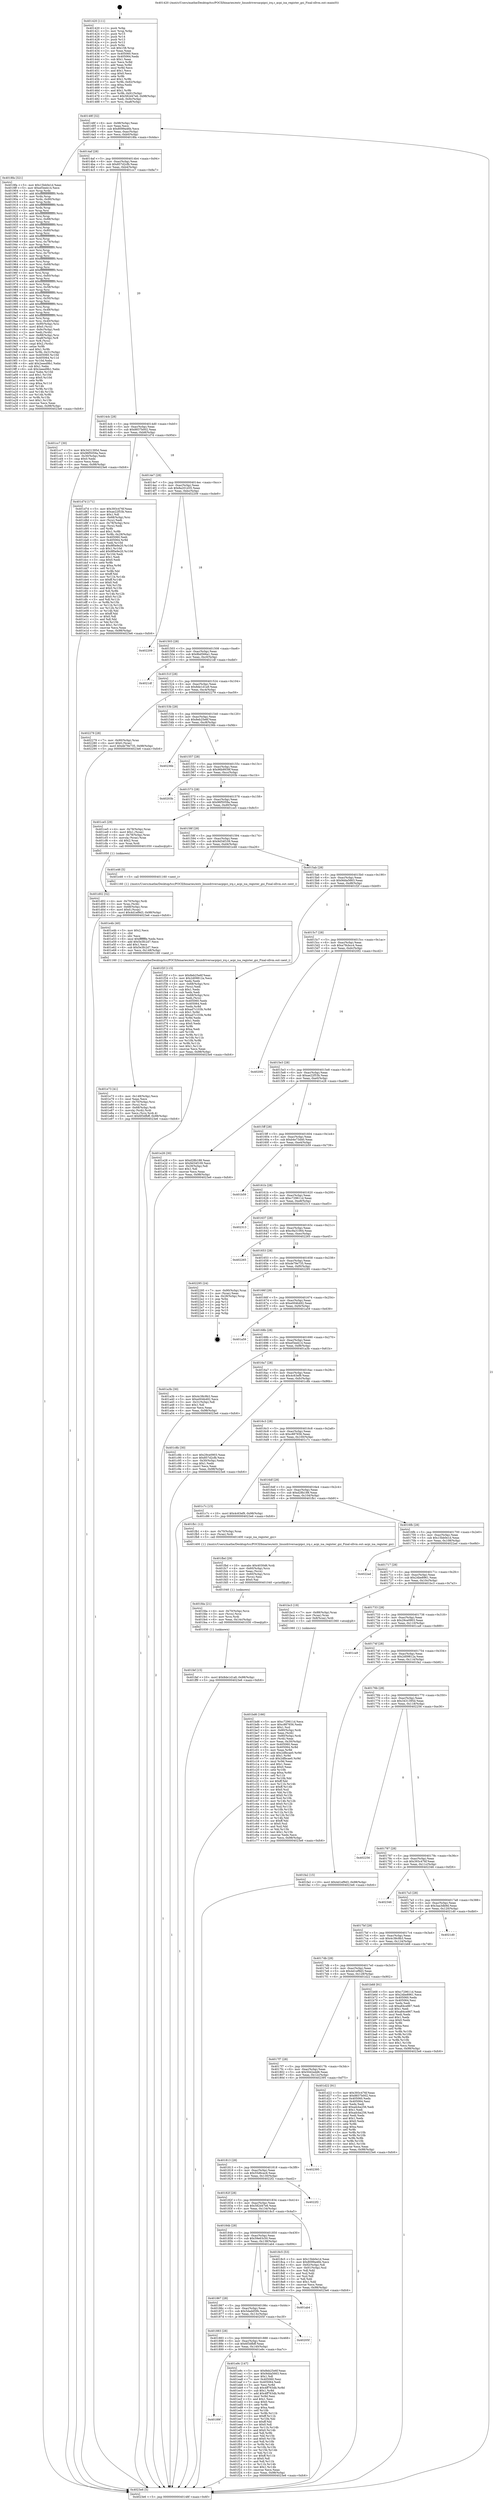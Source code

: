 digraph "0x401420" {
  label = "0x401420 (/mnt/c/Users/mathe/Desktop/tcc/POCII/binaries/extr_linuxdriversacpipci_irq.c_acpi_isa_register_gsi_Final-ollvm.out::main(0))"
  labelloc = "t"
  node[shape=record]

  Entry [label="",width=0.3,height=0.3,shape=circle,fillcolor=black,style=filled]
  "0x40148f" [label="{
     0x40148f [32]\l
     | [instrs]\l
     &nbsp;&nbsp;0x40148f \<+6\>: mov -0x98(%rbp),%eax\l
     &nbsp;&nbsp;0x401495 \<+2\>: mov %eax,%ecx\l
     &nbsp;&nbsp;0x401497 \<+6\>: sub $0x8099a46b,%ecx\l
     &nbsp;&nbsp;0x40149d \<+6\>: mov %eax,-0xac(%rbp)\l
     &nbsp;&nbsp;0x4014a3 \<+6\>: mov %ecx,-0xb0(%rbp)\l
     &nbsp;&nbsp;0x4014a9 \<+6\>: je 00000000004018fa \<main+0x4da\>\l
  }"]
  "0x4018fa" [label="{
     0x4018fa [321]\l
     | [instrs]\l
     &nbsp;&nbsp;0x4018fa \<+5\>: mov $0x15bb0e1d,%eax\l
     &nbsp;&nbsp;0x4018ff \<+5\>: mov $0xef3eeb14,%ecx\l
     &nbsp;&nbsp;0x401904 \<+3\>: mov %rsp,%rdx\l
     &nbsp;&nbsp;0x401907 \<+4\>: add $0xfffffffffffffff0,%rdx\l
     &nbsp;&nbsp;0x40190b \<+3\>: mov %rdx,%rsp\l
     &nbsp;&nbsp;0x40190e \<+7\>: mov %rdx,-0x90(%rbp)\l
     &nbsp;&nbsp;0x401915 \<+3\>: mov %rsp,%rdx\l
     &nbsp;&nbsp;0x401918 \<+4\>: add $0xfffffffffffffff0,%rdx\l
     &nbsp;&nbsp;0x40191c \<+3\>: mov %rdx,%rsp\l
     &nbsp;&nbsp;0x40191f \<+3\>: mov %rsp,%rsi\l
     &nbsp;&nbsp;0x401922 \<+4\>: add $0xfffffffffffffff0,%rsi\l
     &nbsp;&nbsp;0x401926 \<+3\>: mov %rsi,%rsp\l
     &nbsp;&nbsp;0x401929 \<+7\>: mov %rsi,-0x88(%rbp)\l
     &nbsp;&nbsp;0x401930 \<+3\>: mov %rsp,%rsi\l
     &nbsp;&nbsp;0x401933 \<+4\>: add $0xfffffffffffffff0,%rsi\l
     &nbsp;&nbsp;0x401937 \<+3\>: mov %rsi,%rsp\l
     &nbsp;&nbsp;0x40193a \<+4\>: mov %rsi,-0x80(%rbp)\l
     &nbsp;&nbsp;0x40193e \<+3\>: mov %rsp,%rsi\l
     &nbsp;&nbsp;0x401941 \<+4\>: add $0xfffffffffffffff0,%rsi\l
     &nbsp;&nbsp;0x401945 \<+3\>: mov %rsi,%rsp\l
     &nbsp;&nbsp;0x401948 \<+4\>: mov %rsi,-0x78(%rbp)\l
     &nbsp;&nbsp;0x40194c \<+3\>: mov %rsp,%rsi\l
     &nbsp;&nbsp;0x40194f \<+4\>: add $0xfffffffffffffff0,%rsi\l
     &nbsp;&nbsp;0x401953 \<+3\>: mov %rsi,%rsp\l
     &nbsp;&nbsp;0x401956 \<+4\>: mov %rsi,-0x70(%rbp)\l
     &nbsp;&nbsp;0x40195a \<+3\>: mov %rsp,%rsi\l
     &nbsp;&nbsp;0x40195d \<+4\>: add $0xfffffffffffffff0,%rsi\l
     &nbsp;&nbsp;0x401961 \<+3\>: mov %rsi,%rsp\l
     &nbsp;&nbsp;0x401964 \<+4\>: mov %rsi,-0x68(%rbp)\l
     &nbsp;&nbsp;0x401968 \<+3\>: mov %rsp,%rsi\l
     &nbsp;&nbsp;0x40196b \<+4\>: add $0xfffffffffffffff0,%rsi\l
     &nbsp;&nbsp;0x40196f \<+3\>: mov %rsi,%rsp\l
     &nbsp;&nbsp;0x401972 \<+4\>: mov %rsi,-0x60(%rbp)\l
     &nbsp;&nbsp;0x401976 \<+3\>: mov %rsp,%rsi\l
     &nbsp;&nbsp;0x401979 \<+4\>: add $0xfffffffffffffff0,%rsi\l
     &nbsp;&nbsp;0x40197d \<+3\>: mov %rsi,%rsp\l
     &nbsp;&nbsp;0x401980 \<+4\>: mov %rsi,-0x58(%rbp)\l
     &nbsp;&nbsp;0x401984 \<+3\>: mov %rsp,%rsi\l
     &nbsp;&nbsp;0x401987 \<+4\>: add $0xfffffffffffffff0,%rsi\l
     &nbsp;&nbsp;0x40198b \<+3\>: mov %rsi,%rsp\l
     &nbsp;&nbsp;0x40198e \<+4\>: mov %rsi,-0x50(%rbp)\l
     &nbsp;&nbsp;0x401992 \<+3\>: mov %rsp,%rsi\l
     &nbsp;&nbsp;0x401995 \<+4\>: add $0xfffffffffffffff0,%rsi\l
     &nbsp;&nbsp;0x401999 \<+3\>: mov %rsi,%rsp\l
     &nbsp;&nbsp;0x40199c \<+4\>: mov %rsi,-0x48(%rbp)\l
     &nbsp;&nbsp;0x4019a0 \<+3\>: mov %rsp,%rsi\l
     &nbsp;&nbsp;0x4019a3 \<+4\>: add $0xfffffffffffffff0,%rsi\l
     &nbsp;&nbsp;0x4019a7 \<+3\>: mov %rsi,%rsp\l
     &nbsp;&nbsp;0x4019aa \<+4\>: mov %rsi,-0x40(%rbp)\l
     &nbsp;&nbsp;0x4019ae \<+7\>: mov -0x90(%rbp),%rsi\l
     &nbsp;&nbsp;0x4019b5 \<+6\>: movl $0x0,(%rsi)\l
     &nbsp;&nbsp;0x4019bb \<+6\>: mov -0x9c(%rbp),%edi\l
     &nbsp;&nbsp;0x4019c1 \<+2\>: mov %edi,(%rdx)\l
     &nbsp;&nbsp;0x4019c3 \<+7\>: mov -0x88(%rbp),%rsi\l
     &nbsp;&nbsp;0x4019ca \<+7\>: mov -0xa8(%rbp),%r8\l
     &nbsp;&nbsp;0x4019d1 \<+3\>: mov %r8,(%rsi)\l
     &nbsp;&nbsp;0x4019d4 \<+3\>: cmpl $0x2,(%rdx)\l
     &nbsp;&nbsp;0x4019d7 \<+4\>: setne %r9b\l
     &nbsp;&nbsp;0x4019db \<+4\>: and $0x1,%r9b\l
     &nbsp;&nbsp;0x4019df \<+4\>: mov %r9b,-0x31(%rbp)\l
     &nbsp;&nbsp;0x4019e3 \<+8\>: mov 0x405060,%r10d\l
     &nbsp;&nbsp;0x4019eb \<+8\>: mov 0x405064,%r11d\l
     &nbsp;&nbsp;0x4019f3 \<+3\>: mov %r10d,%ebx\l
     &nbsp;&nbsp;0x4019f6 \<+6\>: add $0x2eeed9b1,%ebx\l
     &nbsp;&nbsp;0x4019fc \<+3\>: sub $0x1,%ebx\l
     &nbsp;&nbsp;0x4019ff \<+6\>: sub $0x2eeed9b1,%ebx\l
     &nbsp;&nbsp;0x401a05 \<+4\>: imul %ebx,%r10d\l
     &nbsp;&nbsp;0x401a09 \<+4\>: and $0x1,%r10d\l
     &nbsp;&nbsp;0x401a0d \<+4\>: cmp $0x0,%r10d\l
     &nbsp;&nbsp;0x401a11 \<+4\>: sete %r9b\l
     &nbsp;&nbsp;0x401a15 \<+4\>: cmp $0xa,%r11d\l
     &nbsp;&nbsp;0x401a19 \<+4\>: setl %r14b\l
     &nbsp;&nbsp;0x401a1d \<+3\>: mov %r9b,%r15b\l
     &nbsp;&nbsp;0x401a20 \<+3\>: and %r14b,%r15b\l
     &nbsp;&nbsp;0x401a23 \<+3\>: xor %r14b,%r9b\l
     &nbsp;&nbsp;0x401a26 \<+3\>: or %r9b,%r15b\l
     &nbsp;&nbsp;0x401a29 \<+4\>: test $0x1,%r15b\l
     &nbsp;&nbsp;0x401a2d \<+3\>: cmovne %ecx,%eax\l
     &nbsp;&nbsp;0x401a30 \<+6\>: mov %eax,-0x98(%rbp)\l
     &nbsp;&nbsp;0x401a36 \<+5\>: jmp 00000000004023e6 \<main+0xfc6\>\l
  }"]
  "0x4014af" [label="{
     0x4014af [28]\l
     | [instrs]\l
     &nbsp;&nbsp;0x4014af \<+5\>: jmp 00000000004014b4 \<main+0x94\>\l
     &nbsp;&nbsp;0x4014b4 \<+6\>: mov -0xac(%rbp),%eax\l
     &nbsp;&nbsp;0x4014ba \<+5\>: sub $0x857d2cfb,%eax\l
     &nbsp;&nbsp;0x4014bf \<+6\>: mov %eax,-0xb4(%rbp)\l
     &nbsp;&nbsp;0x4014c5 \<+6\>: je 0000000000401cc7 \<main+0x8a7\>\l
  }"]
  Exit [label="",width=0.3,height=0.3,shape=circle,fillcolor=black,style=filled,peripheries=2]
  "0x401cc7" [label="{
     0x401cc7 [30]\l
     | [instrs]\l
     &nbsp;&nbsp;0x401cc7 \<+5\>: mov $0x3431395d,%eax\l
     &nbsp;&nbsp;0x401ccc \<+5\>: mov $0x96f5059a,%ecx\l
     &nbsp;&nbsp;0x401cd1 \<+3\>: mov -0x30(%rbp),%edx\l
     &nbsp;&nbsp;0x401cd4 \<+3\>: cmp $0x0,%edx\l
     &nbsp;&nbsp;0x401cd7 \<+3\>: cmove %ecx,%eax\l
     &nbsp;&nbsp;0x401cda \<+6\>: mov %eax,-0x98(%rbp)\l
     &nbsp;&nbsp;0x401ce0 \<+5\>: jmp 00000000004023e6 \<main+0xfc6\>\l
  }"]
  "0x4014cb" [label="{
     0x4014cb [28]\l
     | [instrs]\l
     &nbsp;&nbsp;0x4014cb \<+5\>: jmp 00000000004014d0 \<main+0xb0\>\l
     &nbsp;&nbsp;0x4014d0 \<+6\>: mov -0xac(%rbp),%eax\l
     &nbsp;&nbsp;0x4014d6 \<+5\>: sub $0x8837b002,%eax\l
     &nbsp;&nbsp;0x4014db \<+6\>: mov %eax,-0xb8(%rbp)\l
     &nbsp;&nbsp;0x4014e1 \<+6\>: je 0000000000401d7d \<main+0x95d\>\l
  }"]
  "0x401fef" [label="{
     0x401fef [15]\l
     | [instrs]\l
     &nbsp;&nbsp;0x401fef \<+10\>: movl $0x8de1d1a9,-0x98(%rbp)\l
     &nbsp;&nbsp;0x401ff9 \<+5\>: jmp 00000000004023e6 \<main+0xfc6\>\l
  }"]
  "0x401d7d" [label="{
     0x401d7d [171]\l
     | [instrs]\l
     &nbsp;&nbsp;0x401d7d \<+5\>: mov $0x393c476f,%eax\l
     &nbsp;&nbsp;0x401d82 \<+5\>: mov $0xae22f53b,%ecx\l
     &nbsp;&nbsp;0x401d87 \<+2\>: mov $0x1,%dl\l
     &nbsp;&nbsp;0x401d89 \<+4\>: mov -0x68(%rbp),%rsi\l
     &nbsp;&nbsp;0x401d8d \<+2\>: mov (%rsi),%edi\l
     &nbsp;&nbsp;0x401d8f \<+4\>: mov -0x78(%rbp),%rsi\l
     &nbsp;&nbsp;0x401d93 \<+2\>: cmp (%rsi),%edi\l
     &nbsp;&nbsp;0x401d95 \<+4\>: setl %r8b\l
     &nbsp;&nbsp;0x401d99 \<+4\>: and $0x1,%r8b\l
     &nbsp;&nbsp;0x401d9d \<+4\>: mov %r8b,-0x29(%rbp)\l
     &nbsp;&nbsp;0x401da1 \<+7\>: mov 0x405060,%edi\l
     &nbsp;&nbsp;0x401da8 \<+8\>: mov 0x405064,%r9d\l
     &nbsp;&nbsp;0x401db0 \<+3\>: mov %edi,%r10d\l
     &nbsp;&nbsp;0x401db3 \<+7\>: sub $0x9f0e9e20,%r10d\l
     &nbsp;&nbsp;0x401dba \<+4\>: sub $0x1,%r10d\l
     &nbsp;&nbsp;0x401dbe \<+7\>: add $0x9f0e9e20,%r10d\l
     &nbsp;&nbsp;0x401dc5 \<+4\>: imul %r10d,%edi\l
     &nbsp;&nbsp;0x401dc9 \<+3\>: and $0x1,%edi\l
     &nbsp;&nbsp;0x401dcc \<+3\>: cmp $0x0,%edi\l
     &nbsp;&nbsp;0x401dcf \<+4\>: sete %r8b\l
     &nbsp;&nbsp;0x401dd3 \<+4\>: cmp $0xa,%r9d\l
     &nbsp;&nbsp;0x401dd7 \<+4\>: setl %r11b\l
     &nbsp;&nbsp;0x401ddb \<+3\>: mov %r8b,%bl\l
     &nbsp;&nbsp;0x401dde \<+3\>: xor $0xff,%bl\l
     &nbsp;&nbsp;0x401de1 \<+3\>: mov %r11b,%r14b\l
     &nbsp;&nbsp;0x401de4 \<+4\>: xor $0xff,%r14b\l
     &nbsp;&nbsp;0x401de8 \<+3\>: xor $0x0,%dl\l
     &nbsp;&nbsp;0x401deb \<+3\>: mov %bl,%r15b\l
     &nbsp;&nbsp;0x401dee \<+4\>: and $0x0,%r15b\l
     &nbsp;&nbsp;0x401df2 \<+3\>: and %dl,%r8b\l
     &nbsp;&nbsp;0x401df5 \<+3\>: mov %r14b,%r12b\l
     &nbsp;&nbsp;0x401df8 \<+4\>: and $0x0,%r12b\l
     &nbsp;&nbsp;0x401dfc \<+3\>: and %dl,%r11b\l
     &nbsp;&nbsp;0x401dff \<+3\>: or %r8b,%r15b\l
     &nbsp;&nbsp;0x401e02 \<+3\>: or %r11b,%r12b\l
     &nbsp;&nbsp;0x401e05 \<+3\>: xor %r12b,%r15b\l
     &nbsp;&nbsp;0x401e08 \<+3\>: or %r14b,%bl\l
     &nbsp;&nbsp;0x401e0b \<+3\>: xor $0xff,%bl\l
     &nbsp;&nbsp;0x401e0e \<+3\>: or $0x0,%dl\l
     &nbsp;&nbsp;0x401e11 \<+2\>: and %dl,%bl\l
     &nbsp;&nbsp;0x401e13 \<+3\>: or %bl,%r15b\l
     &nbsp;&nbsp;0x401e16 \<+4\>: test $0x1,%r15b\l
     &nbsp;&nbsp;0x401e1a \<+3\>: cmovne %ecx,%eax\l
     &nbsp;&nbsp;0x401e1d \<+6\>: mov %eax,-0x98(%rbp)\l
     &nbsp;&nbsp;0x401e23 \<+5\>: jmp 00000000004023e6 \<main+0xfc6\>\l
  }"]
  "0x4014e7" [label="{
     0x4014e7 [28]\l
     | [instrs]\l
     &nbsp;&nbsp;0x4014e7 \<+5\>: jmp 00000000004014ec \<main+0xcc\>\l
     &nbsp;&nbsp;0x4014ec \<+6\>: mov -0xac(%rbp),%eax\l
     &nbsp;&nbsp;0x4014f2 \<+5\>: sub $0x8a201d35,%eax\l
     &nbsp;&nbsp;0x4014f7 \<+6\>: mov %eax,-0xbc(%rbp)\l
     &nbsp;&nbsp;0x4014fd \<+6\>: je 0000000000402209 \<main+0xde9\>\l
  }"]
  "0x401fda" [label="{
     0x401fda [21]\l
     | [instrs]\l
     &nbsp;&nbsp;0x401fda \<+4\>: mov -0x70(%rbp),%rcx\l
     &nbsp;&nbsp;0x401fde \<+3\>: mov (%rcx),%rcx\l
     &nbsp;&nbsp;0x401fe1 \<+3\>: mov %rcx,%rdi\l
     &nbsp;&nbsp;0x401fe4 \<+6\>: mov %eax,-0x14c(%rbp)\l
     &nbsp;&nbsp;0x401fea \<+5\>: call 0000000000401030 \<free@plt\>\l
     | [calls]\l
     &nbsp;&nbsp;0x401030 \{1\} (unknown)\l
  }"]
  "0x402209" [label="{
     0x402209\l
  }", style=dashed]
  "0x401503" [label="{
     0x401503 [28]\l
     | [instrs]\l
     &nbsp;&nbsp;0x401503 \<+5\>: jmp 0000000000401508 \<main+0xe8\>\l
     &nbsp;&nbsp;0x401508 \<+6\>: mov -0xac(%rbp),%eax\l
     &nbsp;&nbsp;0x40150e \<+5\>: sub $0x8bd566a1,%eax\l
     &nbsp;&nbsp;0x401513 \<+6\>: mov %eax,-0xc0(%rbp)\l
     &nbsp;&nbsp;0x401519 \<+6\>: je 00000000004021df \<main+0xdbf\>\l
  }"]
  "0x401fbd" [label="{
     0x401fbd [29]\l
     | [instrs]\l
     &nbsp;&nbsp;0x401fbd \<+10\>: movabs $0x4030d6,%rdi\l
     &nbsp;&nbsp;0x401fc7 \<+4\>: mov -0x60(%rbp),%rcx\l
     &nbsp;&nbsp;0x401fcb \<+2\>: mov %eax,(%rcx)\l
     &nbsp;&nbsp;0x401fcd \<+4\>: mov -0x60(%rbp),%rcx\l
     &nbsp;&nbsp;0x401fd1 \<+2\>: mov (%rcx),%esi\l
     &nbsp;&nbsp;0x401fd3 \<+2\>: mov $0x0,%al\l
     &nbsp;&nbsp;0x401fd5 \<+5\>: call 0000000000401040 \<printf@plt\>\l
     | [calls]\l
     &nbsp;&nbsp;0x401040 \{1\} (unknown)\l
  }"]
  "0x4021df" [label="{
     0x4021df\l
  }", style=dashed]
  "0x40151f" [label="{
     0x40151f [28]\l
     | [instrs]\l
     &nbsp;&nbsp;0x40151f \<+5\>: jmp 0000000000401524 \<main+0x104\>\l
     &nbsp;&nbsp;0x401524 \<+6\>: mov -0xac(%rbp),%eax\l
     &nbsp;&nbsp;0x40152a \<+5\>: sub $0x8de1d1a9,%eax\l
     &nbsp;&nbsp;0x40152f \<+6\>: mov %eax,-0xc4(%rbp)\l
     &nbsp;&nbsp;0x401535 \<+6\>: je 0000000000402279 \<main+0xe59\>\l
  }"]
  "0x40189f" [label="{
     0x40189f\l
  }", style=dashed]
  "0x402279" [label="{
     0x402279 [28]\l
     | [instrs]\l
     &nbsp;&nbsp;0x402279 \<+7\>: mov -0x90(%rbp),%rax\l
     &nbsp;&nbsp;0x402280 \<+6\>: movl $0x0,(%rax)\l
     &nbsp;&nbsp;0x402286 \<+10\>: movl $0xde79e735,-0x98(%rbp)\l
     &nbsp;&nbsp;0x402290 \<+5\>: jmp 00000000004023e6 \<main+0xfc6\>\l
  }"]
  "0x40153b" [label="{
     0x40153b [28]\l
     | [instrs]\l
     &nbsp;&nbsp;0x40153b \<+5\>: jmp 0000000000401540 \<main+0x120\>\l
     &nbsp;&nbsp;0x401540 \<+6\>: mov -0xac(%rbp),%eax\l
     &nbsp;&nbsp;0x401546 \<+5\>: sub $0x8eb25e6f,%eax\l
     &nbsp;&nbsp;0x40154b \<+6\>: mov %eax,-0xc8(%rbp)\l
     &nbsp;&nbsp;0x401551 \<+6\>: je 000000000040236b \<main+0xf4b\>\l
  }"]
  "0x401e9c" [label="{
     0x401e9c [147]\l
     | [instrs]\l
     &nbsp;&nbsp;0x401e9c \<+5\>: mov $0x8eb25e6f,%eax\l
     &nbsp;&nbsp;0x401ea1 \<+5\>: mov $0x9dda5663,%ecx\l
     &nbsp;&nbsp;0x401ea6 \<+2\>: mov $0x1,%dl\l
     &nbsp;&nbsp;0x401ea8 \<+7\>: mov 0x405060,%esi\l
     &nbsp;&nbsp;0x401eaf \<+7\>: mov 0x405064,%edi\l
     &nbsp;&nbsp;0x401eb6 \<+3\>: mov %esi,%r8d\l
     &nbsp;&nbsp;0x401eb9 \<+7\>: sub $0x4ff763db,%r8d\l
     &nbsp;&nbsp;0x401ec0 \<+4\>: sub $0x1,%r8d\l
     &nbsp;&nbsp;0x401ec4 \<+7\>: add $0x4ff763db,%r8d\l
     &nbsp;&nbsp;0x401ecb \<+4\>: imul %r8d,%esi\l
     &nbsp;&nbsp;0x401ecf \<+3\>: and $0x1,%esi\l
     &nbsp;&nbsp;0x401ed2 \<+3\>: cmp $0x0,%esi\l
     &nbsp;&nbsp;0x401ed5 \<+4\>: sete %r9b\l
     &nbsp;&nbsp;0x401ed9 \<+3\>: cmp $0xa,%edi\l
     &nbsp;&nbsp;0x401edc \<+4\>: setl %r10b\l
     &nbsp;&nbsp;0x401ee0 \<+3\>: mov %r9b,%r11b\l
     &nbsp;&nbsp;0x401ee3 \<+4\>: xor $0xff,%r11b\l
     &nbsp;&nbsp;0x401ee7 \<+3\>: mov %r10b,%bl\l
     &nbsp;&nbsp;0x401eea \<+3\>: xor $0xff,%bl\l
     &nbsp;&nbsp;0x401eed \<+3\>: xor $0x0,%dl\l
     &nbsp;&nbsp;0x401ef0 \<+3\>: mov %r11b,%r14b\l
     &nbsp;&nbsp;0x401ef3 \<+4\>: and $0x0,%r14b\l
     &nbsp;&nbsp;0x401ef7 \<+3\>: and %dl,%r9b\l
     &nbsp;&nbsp;0x401efa \<+3\>: mov %bl,%r15b\l
     &nbsp;&nbsp;0x401efd \<+4\>: and $0x0,%r15b\l
     &nbsp;&nbsp;0x401f01 \<+3\>: and %dl,%r10b\l
     &nbsp;&nbsp;0x401f04 \<+3\>: or %r9b,%r14b\l
     &nbsp;&nbsp;0x401f07 \<+3\>: or %r10b,%r15b\l
     &nbsp;&nbsp;0x401f0a \<+3\>: xor %r15b,%r14b\l
     &nbsp;&nbsp;0x401f0d \<+3\>: or %bl,%r11b\l
     &nbsp;&nbsp;0x401f10 \<+4\>: xor $0xff,%r11b\l
     &nbsp;&nbsp;0x401f14 \<+3\>: or $0x0,%dl\l
     &nbsp;&nbsp;0x401f17 \<+3\>: and %dl,%r11b\l
     &nbsp;&nbsp;0x401f1a \<+3\>: or %r11b,%r14b\l
     &nbsp;&nbsp;0x401f1d \<+4\>: test $0x1,%r14b\l
     &nbsp;&nbsp;0x401f21 \<+3\>: cmovne %ecx,%eax\l
     &nbsp;&nbsp;0x401f24 \<+6\>: mov %eax,-0x98(%rbp)\l
     &nbsp;&nbsp;0x401f2a \<+5\>: jmp 00000000004023e6 \<main+0xfc6\>\l
  }"]
  "0x40236b" [label="{
     0x40236b\l
  }", style=dashed]
  "0x401557" [label="{
     0x401557 [28]\l
     | [instrs]\l
     &nbsp;&nbsp;0x401557 \<+5\>: jmp 000000000040155c \<main+0x13c\>\l
     &nbsp;&nbsp;0x40155c \<+6\>: mov -0xac(%rbp),%eax\l
     &nbsp;&nbsp;0x401562 \<+5\>: sub $0x96b9939f,%eax\l
     &nbsp;&nbsp;0x401567 \<+6\>: mov %eax,-0xcc(%rbp)\l
     &nbsp;&nbsp;0x40156d \<+6\>: je 000000000040203b \<main+0xc1b\>\l
  }"]
  "0x401883" [label="{
     0x401883 [28]\l
     | [instrs]\l
     &nbsp;&nbsp;0x401883 \<+5\>: jmp 0000000000401888 \<main+0x468\>\l
     &nbsp;&nbsp;0x401888 \<+6\>: mov -0xac(%rbp),%eax\l
     &nbsp;&nbsp;0x40188e \<+5\>: sub $0x6f3dfbff,%eax\l
     &nbsp;&nbsp;0x401893 \<+6\>: mov %eax,-0x140(%rbp)\l
     &nbsp;&nbsp;0x401899 \<+6\>: je 0000000000401e9c \<main+0xa7c\>\l
  }"]
  "0x40203b" [label="{
     0x40203b\l
  }", style=dashed]
  "0x401573" [label="{
     0x401573 [28]\l
     | [instrs]\l
     &nbsp;&nbsp;0x401573 \<+5\>: jmp 0000000000401578 \<main+0x158\>\l
     &nbsp;&nbsp;0x401578 \<+6\>: mov -0xac(%rbp),%eax\l
     &nbsp;&nbsp;0x40157e \<+5\>: sub $0x96f5059a,%eax\l
     &nbsp;&nbsp;0x401583 \<+6\>: mov %eax,-0xd0(%rbp)\l
     &nbsp;&nbsp;0x401589 \<+6\>: je 0000000000401ce5 \<main+0x8c5\>\l
  }"]
  "0x40205f" [label="{
     0x40205f\l
  }", style=dashed]
  "0x401ce5" [label="{
     0x401ce5 [29]\l
     | [instrs]\l
     &nbsp;&nbsp;0x401ce5 \<+4\>: mov -0x78(%rbp),%rax\l
     &nbsp;&nbsp;0x401ce9 \<+6\>: movl $0x1,(%rax)\l
     &nbsp;&nbsp;0x401cef \<+4\>: mov -0x78(%rbp),%rax\l
     &nbsp;&nbsp;0x401cf3 \<+3\>: movslq (%rax),%rax\l
     &nbsp;&nbsp;0x401cf6 \<+4\>: shl $0x2,%rax\l
     &nbsp;&nbsp;0x401cfa \<+3\>: mov %rax,%rdi\l
     &nbsp;&nbsp;0x401cfd \<+5\>: call 0000000000401050 \<malloc@plt\>\l
     | [calls]\l
     &nbsp;&nbsp;0x401050 \{1\} (unknown)\l
  }"]
  "0x40158f" [label="{
     0x40158f [28]\l
     | [instrs]\l
     &nbsp;&nbsp;0x40158f \<+5\>: jmp 0000000000401594 \<main+0x174\>\l
     &nbsp;&nbsp;0x401594 \<+6\>: mov -0xac(%rbp),%eax\l
     &nbsp;&nbsp;0x40159a \<+5\>: sub $0x9d34f109,%eax\l
     &nbsp;&nbsp;0x40159f \<+6\>: mov %eax,-0xd4(%rbp)\l
     &nbsp;&nbsp;0x4015a5 \<+6\>: je 0000000000401e46 \<main+0xa26\>\l
  }"]
  "0x401867" [label="{
     0x401867 [28]\l
     | [instrs]\l
     &nbsp;&nbsp;0x401867 \<+5\>: jmp 000000000040186c \<main+0x44c\>\l
     &nbsp;&nbsp;0x40186c \<+6\>: mov -0xac(%rbp),%eax\l
     &nbsp;&nbsp;0x401872 \<+5\>: sub $0x5dadd59b,%eax\l
     &nbsp;&nbsp;0x401877 \<+6\>: mov %eax,-0x13c(%rbp)\l
     &nbsp;&nbsp;0x40187d \<+6\>: je 000000000040205f \<main+0xc3f\>\l
  }"]
  "0x401e46" [label="{
     0x401e46 [5]\l
     | [instrs]\l
     &nbsp;&nbsp;0x401e46 \<+5\>: call 0000000000401160 \<next_i\>\l
     | [calls]\l
     &nbsp;&nbsp;0x401160 \{1\} (/mnt/c/Users/mathe/Desktop/tcc/POCII/binaries/extr_linuxdriversacpipci_irq.c_acpi_isa_register_gsi_Final-ollvm.out::next_i)\l
  }"]
  "0x4015ab" [label="{
     0x4015ab [28]\l
     | [instrs]\l
     &nbsp;&nbsp;0x4015ab \<+5\>: jmp 00000000004015b0 \<main+0x190\>\l
     &nbsp;&nbsp;0x4015b0 \<+6\>: mov -0xac(%rbp),%eax\l
     &nbsp;&nbsp;0x4015b6 \<+5\>: sub $0x9dda5663,%eax\l
     &nbsp;&nbsp;0x4015bb \<+6\>: mov %eax,-0xd8(%rbp)\l
     &nbsp;&nbsp;0x4015c1 \<+6\>: je 0000000000401f2f \<main+0xb0f\>\l
  }"]
  "0x401ab4" [label="{
     0x401ab4\l
  }", style=dashed]
  "0x401f2f" [label="{
     0x401f2f [115]\l
     | [instrs]\l
     &nbsp;&nbsp;0x401f2f \<+5\>: mov $0x8eb25e6f,%eax\l
     &nbsp;&nbsp;0x401f34 \<+5\>: mov $0x2d09812a,%ecx\l
     &nbsp;&nbsp;0x401f39 \<+2\>: xor %edx,%edx\l
     &nbsp;&nbsp;0x401f3b \<+4\>: mov -0x68(%rbp),%rsi\l
     &nbsp;&nbsp;0x401f3f \<+2\>: mov (%rsi),%edi\l
     &nbsp;&nbsp;0x401f41 \<+3\>: sub $0x1,%edx\l
     &nbsp;&nbsp;0x401f44 \<+2\>: sub %edx,%edi\l
     &nbsp;&nbsp;0x401f46 \<+4\>: mov -0x68(%rbp),%rsi\l
     &nbsp;&nbsp;0x401f4a \<+2\>: mov %edi,(%rsi)\l
     &nbsp;&nbsp;0x401f4c \<+7\>: mov 0x405060,%edx\l
     &nbsp;&nbsp;0x401f53 \<+7\>: mov 0x405064,%edi\l
     &nbsp;&nbsp;0x401f5a \<+3\>: mov %edx,%r8d\l
     &nbsp;&nbsp;0x401f5d \<+7\>: sub $0xad7c103b,%r8d\l
     &nbsp;&nbsp;0x401f64 \<+4\>: sub $0x1,%r8d\l
     &nbsp;&nbsp;0x401f68 \<+7\>: add $0xad7c103b,%r8d\l
     &nbsp;&nbsp;0x401f6f \<+4\>: imul %r8d,%edx\l
     &nbsp;&nbsp;0x401f73 \<+3\>: and $0x1,%edx\l
     &nbsp;&nbsp;0x401f76 \<+3\>: cmp $0x0,%edx\l
     &nbsp;&nbsp;0x401f79 \<+4\>: sete %r9b\l
     &nbsp;&nbsp;0x401f7d \<+3\>: cmp $0xa,%edi\l
     &nbsp;&nbsp;0x401f80 \<+4\>: setl %r10b\l
     &nbsp;&nbsp;0x401f84 \<+3\>: mov %r9b,%r11b\l
     &nbsp;&nbsp;0x401f87 \<+3\>: and %r10b,%r11b\l
     &nbsp;&nbsp;0x401f8a \<+3\>: xor %r10b,%r9b\l
     &nbsp;&nbsp;0x401f8d \<+3\>: or %r9b,%r11b\l
     &nbsp;&nbsp;0x401f90 \<+4\>: test $0x1,%r11b\l
     &nbsp;&nbsp;0x401f94 \<+3\>: cmovne %ecx,%eax\l
     &nbsp;&nbsp;0x401f97 \<+6\>: mov %eax,-0x98(%rbp)\l
     &nbsp;&nbsp;0x401f9d \<+5\>: jmp 00000000004023e6 \<main+0xfc6\>\l
  }"]
  "0x4015c7" [label="{
     0x4015c7 [28]\l
     | [instrs]\l
     &nbsp;&nbsp;0x4015c7 \<+5\>: jmp 00000000004015cc \<main+0x1ac\>\l
     &nbsp;&nbsp;0x4015cc \<+6\>: mov -0xac(%rbp),%eax\l
     &nbsp;&nbsp;0x4015d2 \<+5\>: sub $0xa78cbcc4,%eax\l
     &nbsp;&nbsp;0x4015d7 \<+6\>: mov %eax,-0xdc(%rbp)\l
     &nbsp;&nbsp;0x4015dd \<+6\>: je 00000000004020f2 \<main+0xcd2\>\l
  }"]
  "0x401e73" [label="{
     0x401e73 [41]\l
     | [instrs]\l
     &nbsp;&nbsp;0x401e73 \<+6\>: mov -0x148(%rbp),%ecx\l
     &nbsp;&nbsp;0x401e79 \<+3\>: imul %eax,%ecx\l
     &nbsp;&nbsp;0x401e7c \<+4\>: mov -0x70(%rbp),%rsi\l
     &nbsp;&nbsp;0x401e80 \<+3\>: mov (%rsi),%rsi\l
     &nbsp;&nbsp;0x401e83 \<+4\>: mov -0x68(%rbp),%rdi\l
     &nbsp;&nbsp;0x401e87 \<+3\>: movslq (%rdi),%rdi\l
     &nbsp;&nbsp;0x401e8a \<+3\>: mov %ecx,(%rsi,%rdi,4)\l
     &nbsp;&nbsp;0x401e8d \<+10\>: movl $0x6f3dfbff,-0x98(%rbp)\l
     &nbsp;&nbsp;0x401e97 \<+5\>: jmp 00000000004023e6 \<main+0xfc6\>\l
  }"]
  "0x4020f2" [label="{
     0x4020f2\l
  }", style=dashed]
  "0x4015e3" [label="{
     0x4015e3 [28]\l
     | [instrs]\l
     &nbsp;&nbsp;0x4015e3 \<+5\>: jmp 00000000004015e8 \<main+0x1c8\>\l
     &nbsp;&nbsp;0x4015e8 \<+6\>: mov -0xac(%rbp),%eax\l
     &nbsp;&nbsp;0x4015ee \<+5\>: sub $0xae22f53b,%eax\l
     &nbsp;&nbsp;0x4015f3 \<+6\>: mov %eax,-0xe0(%rbp)\l
     &nbsp;&nbsp;0x4015f9 \<+6\>: je 0000000000401e28 \<main+0xa08\>\l
  }"]
  "0x401e4b" [label="{
     0x401e4b [40]\l
     | [instrs]\l
     &nbsp;&nbsp;0x401e4b \<+5\>: mov $0x2,%ecx\l
     &nbsp;&nbsp;0x401e50 \<+1\>: cltd\l
     &nbsp;&nbsp;0x401e51 \<+2\>: idiv %ecx\l
     &nbsp;&nbsp;0x401e53 \<+6\>: imul $0xfffffffe,%edx,%ecx\l
     &nbsp;&nbsp;0x401e59 \<+6\>: add $0x5e3fc2d7,%ecx\l
     &nbsp;&nbsp;0x401e5f \<+3\>: add $0x1,%ecx\l
     &nbsp;&nbsp;0x401e62 \<+6\>: sub $0x5e3fc2d7,%ecx\l
     &nbsp;&nbsp;0x401e68 \<+6\>: mov %ecx,-0x148(%rbp)\l
     &nbsp;&nbsp;0x401e6e \<+5\>: call 0000000000401160 \<next_i\>\l
     | [calls]\l
     &nbsp;&nbsp;0x401160 \{1\} (/mnt/c/Users/mathe/Desktop/tcc/POCII/binaries/extr_linuxdriversacpipci_irq.c_acpi_isa_register_gsi_Final-ollvm.out::next_i)\l
  }"]
  "0x401e28" [label="{
     0x401e28 [30]\l
     | [instrs]\l
     &nbsp;&nbsp;0x401e28 \<+5\>: mov $0xd28b188,%eax\l
     &nbsp;&nbsp;0x401e2d \<+5\>: mov $0x9d34f109,%ecx\l
     &nbsp;&nbsp;0x401e32 \<+3\>: mov -0x29(%rbp),%dl\l
     &nbsp;&nbsp;0x401e35 \<+3\>: test $0x1,%dl\l
     &nbsp;&nbsp;0x401e38 \<+3\>: cmovne %ecx,%eax\l
     &nbsp;&nbsp;0x401e3b \<+6\>: mov %eax,-0x98(%rbp)\l
     &nbsp;&nbsp;0x401e41 \<+5\>: jmp 00000000004023e6 \<main+0xfc6\>\l
  }"]
  "0x4015ff" [label="{
     0x4015ff [28]\l
     | [instrs]\l
     &nbsp;&nbsp;0x4015ff \<+5\>: jmp 0000000000401604 \<main+0x1e4\>\l
     &nbsp;&nbsp;0x401604 \<+6\>: mov -0xac(%rbp),%eax\l
     &nbsp;&nbsp;0x40160a \<+5\>: sub $0xb4e73d40,%eax\l
     &nbsp;&nbsp;0x40160f \<+6\>: mov %eax,-0xe4(%rbp)\l
     &nbsp;&nbsp;0x401615 \<+6\>: je 0000000000401b59 \<main+0x739\>\l
  }"]
  "0x401d02" [label="{
     0x401d02 [32]\l
     | [instrs]\l
     &nbsp;&nbsp;0x401d02 \<+4\>: mov -0x70(%rbp),%rdi\l
     &nbsp;&nbsp;0x401d06 \<+3\>: mov %rax,(%rdi)\l
     &nbsp;&nbsp;0x401d09 \<+4\>: mov -0x68(%rbp),%rax\l
     &nbsp;&nbsp;0x401d0d \<+6\>: movl $0x0,(%rax)\l
     &nbsp;&nbsp;0x401d13 \<+10\>: movl $0x4d1ef9d3,-0x98(%rbp)\l
     &nbsp;&nbsp;0x401d1d \<+5\>: jmp 00000000004023e6 \<main+0xfc6\>\l
  }"]
  "0x401b59" [label="{
     0x401b59\l
  }", style=dashed]
  "0x40161b" [label="{
     0x40161b [28]\l
     | [instrs]\l
     &nbsp;&nbsp;0x40161b \<+5\>: jmp 0000000000401620 \<main+0x200\>\l
     &nbsp;&nbsp;0x401620 \<+6\>: mov -0xac(%rbp),%eax\l
     &nbsp;&nbsp;0x401626 \<+5\>: sub $0xc729611d,%eax\l
     &nbsp;&nbsp;0x40162b \<+6\>: mov %eax,-0xe8(%rbp)\l
     &nbsp;&nbsp;0x401631 \<+6\>: je 0000000000402313 \<main+0xef3\>\l
  }"]
  "0x401bd6" [label="{
     0x401bd6 [166]\l
     | [instrs]\l
     &nbsp;&nbsp;0x401bd6 \<+5\>: mov $0xc729611d,%ecx\l
     &nbsp;&nbsp;0x401bdb \<+5\>: mov $0xc887656,%edx\l
     &nbsp;&nbsp;0x401be0 \<+3\>: mov $0x1,%sil\l
     &nbsp;&nbsp;0x401be3 \<+4\>: mov -0x80(%rbp),%rdi\l
     &nbsp;&nbsp;0x401be7 \<+2\>: mov %eax,(%rdi)\l
     &nbsp;&nbsp;0x401be9 \<+4\>: mov -0x80(%rbp),%rdi\l
     &nbsp;&nbsp;0x401bed \<+2\>: mov (%rdi),%eax\l
     &nbsp;&nbsp;0x401bef \<+3\>: mov %eax,-0x30(%rbp)\l
     &nbsp;&nbsp;0x401bf2 \<+7\>: mov 0x405060,%eax\l
     &nbsp;&nbsp;0x401bf9 \<+8\>: mov 0x405064,%r8d\l
     &nbsp;&nbsp;0x401c01 \<+3\>: mov %eax,%r9d\l
     &nbsp;&nbsp;0x401c04 \<+7\>: add $0x2dfbcae0,%r9d\l
     &nbsp;&nbsp;0x401c0b \<+4\>: sub $0x1,%r9d\l
     &nbsp;&nbsp;0x401c0f \<+7\>: sub $0x2dfbcae0,%r9d\l
     &nbsp;&nbsp;0x401c16 \<+4\>: imul %r9d,%eax\l
     &nbsp;&nbsp;0x401c1a \<+3\>: and $0x1,%eax\l
     &nbsp;&nbsp;0x401c1d \<+3\>: cmp $0x0,%eax\l
     &nbsp;&nbsp;0x401c20 \<+4\>: sete %r10b\l
     &nbsp;&nbsp;0x401c24 \<+4\>: cmp $0xa,%r8d\l
     &nbsp;&nbsp;0x401c28 \<+4\>: setl %r11b\l
     &nbsp;&nbsp;0x401c2c \<+3\>: mov %r10b,%bl\l
     &nbsp;&nbsp;0x401c2f \<+3\>: xor $0xff,%bl\l
     &nbsp;&nbsp;0x401c32 \<+3\>: mov %r11b,%r14b\l
     &nbsp;&nbsp;0x401c35 \<+4\>: xor $0xff,%r14b\l
     &nbsp;&nbsp;0x401c39 \<+4\>: xor $0x0,%sil\l
     &nbsp;&nbsp;0x401c3d \<+3\>: mov %bl,%r15b\l
     &nbsp;&nbsp;0x401c40 \<+4\>: and $0x0,%r15b\l
     &nbsp;&nbsp;0x401c44 \<+3\>: and %sil,%r10b\l
     &nbsp;&nbsp;0x401c47 \<+3\>: mov %r14b,%r12b\l
     &nbsp;&nbsp;0x401c4a \<+4\>: and $0x0,%r12b\l
     &nbsp;&nbsp;0x401c4e \<+3\>: and %sil,%r11b\l
     &nbsp;&nbsp;0x401c51 \<+3\>: or %r10b,%r15b\l
     &nbsp;&nbsp;0x401c54 \<+3\>: or %r11b,%r12b\l
     &nbsp;&nbsp;0x401c57 \<+3\>: xor %r12b,%r15b\l
     &nbsp;&nbsp;0x401c5a \<+3\>: or %r14b,%bl\l
     &nbsp;&nbsp;0x401c5d \<+3\>: xor $0xff,%bl\l
     &nbsp;&nbsp;0x401c60 \<+4\>: or $0x0,%sil\l
     &nbsp;&nbsp;0x401c64 \<+3\>: and %sil,%bl\l
     &nbsp;&nbsp;0x401c67 \<+3\>: or %bl,%r15b\l
     &nbsp;&nbsp;0x401c6a \<+4\>: test $0x1,%r15b\l
     &nbsp;&nbsp;0x401c6e \<+3\>: cmovne %edx,%ecx\l
     &nbsp;&nbsp;0x401c71 \<+6\>: mov %ecx,-0x98(%rbp)\l
     &nbsp;&nbsp;0x401c77 \<+5\>: jmp 00000000004023e6 \<main+0xfc6\>\l
  }"]
  "0x402313" [label="{
     0x402313\l
  }", style=dashed]
  "0x401637" [label="{
     0x401637 [28]\l
     | [instrs]\l
     &nbsp;&nbsp;0x401637 \<+5\>: jmp 000000000040163c \<main+0x21c\>\l
     &nbsp;&nbsp;0x40163c \<+6\>: mov -0xac(%rbp),%eax\l
     &nbsp;&nbsp;0x401642 \<+5\>: sub $0xc9a31064,%eax\l
     &nbsp;&nbsp;0x401647 \<+6\>: mov %eax,-0xec(%rbp)\l
     &nbsp;&nbsp;0x40164d \<+6\>: je 0000000000402265 \<main+0xe45\>\l
  }"]
  "0x401420" [label="{
     0x401420 [111]\l
     | [instrs]\l
     &nbsp;&nbsp;0x401420 \<+1\>: push %rbp\l
     &nbsp;&nbsp;0x401421 \<+3\>: mov %rsp,%rbp\l
     &nbsp;&nbsp;0x401424 \<+2\>: push %r15\l
     &nbsp;&nbsp;0x401426 \<+2\>: push %r14\l
     &nbsp;&nbsp;0x401428 \<+2\>: push %r13\l
     &nbsp;&nbsp;0x40142a \<+2\>: push %r12\l
     &nbsp;&nbsp;0x40142c \<+1\>: push %rbx\l
     &nbsp;&nbsp;0x40142d \<+7\>: sub $0x158,%rsp\l
     &nbsp;&nbsp;0x401434 \<+2\>: xor %eax,%eax\l
     &nbsp;&nbsp;0x401436 \<+7\>: mov 0x405060,%ecx\l
     &nbsp;&nbsp;0x40143d \<+7\>: mov 0x405064,%edx\l
     &nbsp;&nbsp;0x401444 \<+3\>: sub $0x1,%eax\l
     &nbsp;&nbsp;0x401447 \<+3\>: mov %ecx,%r8d\l
     &nbsp;&nbsp;0x40144a \<+3\>: add %eax,%r8d\l
     &nbsp;&nbsp;0x40144d \<+4\>: imul %r8d,%ecx\l
     &nbsp;&nbsp;0x401451 \<+3\>: and $0x1,%ecx\l
     &nbsp;&nbsp;0x401454 \<+3\>: cmp $0x0,%ecx\l
     &nbsp;&nbsp;0x401457 \<+4\>: sete %r9b\l
     &nbsp;&nbsp;0x40145b \<+4\>: and $0x1,%r9b\l
     &nbsp;&nbsp;0x40145f \<+7\>: mov %r9b,-0x92(%rbp)\l
     &nbsp;&nbsp;0x401466 \<+3\>: cmp $0xa,%edx\l
     &nbsp;&nbsp;0x401469 \<+4\>: setl %r9b\l
     &nbsp;&nbsp;0x40146d \<+4\>: and $0x1,%r9b\l
     &nbsp;&nbsp;0x401471 \<+7\>: mov %r9b,-0x91(%rbp)\l
     &nbsp;&nbsp;0x401478 \<+10\>: movl $0x582d47e6,-0x98(%rbp)\l
     &nbsp;&nbsp;0x401482 \<+6\>: mov %edi,-0x9c(%rbp)\l
     &nbsp;&nbsp;0x401488 \<+7\>: mov %rsi,-0xa8(%rbp)\l
  }"]
  "0x402265" [label="{
     0x402265\l
  }", style=dashed]
  "0x401653" [label="{
     0x401653 [28]\l
     | [instrs]\l
     &nbsp;&nbsp;0x401653 \<+5\>: jmp 0000000000401658 \<main+0x238\>\l
     &nbsp;&nbsp;0x401658 \<+6\>: mov -0xac(%rbp),%eax\l
     &nbsp;&nbsp;0x40165e \<+5\>: sub $0xde79e735,%eax\l
     &nbsp;&nbsp;0x401663 \<+6\>: mov %eax,-0xf0(%rbp)\l
     &nbsp;&nbsp;0x401669 \<+6\>: je 0000000000402295 \<main+0xe75\>\l
  }"]
  "0x4023e6" [label="{
     0x4023e6 [5]\l
     | [instrs]\l
     &nbsp;&nbsp;0x4023e6 \<+5\>: jmp 000000000040148f \<main+0x6f\>\l
  }"]
  "0x402295" [label="{
     0x402295 [24]\l
     | [instrs]\l
     &nbsp;&nbsp;0x402295 \<+7\>: mov -0x90(%rbp),%rax\l
     &nbsp;&nbsp;0x40229c \<+2\>: mov (%rax),%eax\l
     &nbsp;&nbsp;0x40229e \<+4\>: lea -0x28(%rbp),%rsp\l
     &nbsp;&nbsp;0x4022a2 \<+1\>: pop %rbx\l
     &nbsp;&nbsp;0x4022a3 \<+2\>: pop %r12\l
     &nbsp;&nbsp;0x4022a5 \<+2\>: pop %r13\l
     &nbsp;&nbsp;0x4022a7 \<+2\>: pop %r14\l
     &nbsp;&nbsp;0x4022a9 \<+2\>: pop %r15\l
     &nbsp;&nbsp;0x4022ab \<+1\>: pop %rbp\l
     &nbsp;&nbsp;0x4022ac \<+1\>: ret\l
  }"]
  "0x40166f" [label="{
     0x40166f [28]\l
     | [instrs]\l
     &nbsp;&nbsp;0x40166f \<+5\>: jmp 0000000000401674 \<main+0x254\>\l
     &nbsp;&nbsp;0x401674 \<+6\>: mov -0xac(%rbp),%eax\l
     &nbsp;&nbsp;0x40167a \<+5\>: sub $0xe004b492,%eax\l
     &nbsp;&nbsp;0x40167f \<+6\>: mov %eax,-0xf4(%rbp)\l
     &nbsp;&nbsp;0x401685 \<+6\>: je 0000000000401a59 \<main+0x639\>\l
  }"]
  "0x40184b" [label="{
     0x40184b [28]\l
     | [instrs]\l
     &nbsp;&nbsp;0x40184b \<+5\>: jmp 0000000000401850 \<main+0x430\>\l
     &nbsp;&nbsp;0x401850 \<+6\>: mov -0xac(%rbp),%eax\l
     &nbsp;&nbsp;0x401856 \<+5\>: sub $0x59e63c50,%eax\l
     &nbsp;&nbsp;0x40185b \<+6\>: mov %eax,-0x138(%rbp)\l
     &nbsp;&nbsp;0x401861 \<+6\>: je 0000000000401ab4 \<main+0x694\>\l
  }"]
  "0x401a59" [label="{
     0x401a59\l
  }", style=dashed]
  "0x40168b" [label="{
     0x40168b [28]\l
     | [instrs]\l
     &nbsp;&nbsp;0x40168b \<+5\>: jmp 0000000000401690 \<main+0x270\>\l
     &nbsp;&nbsp;0x401690 \<+6\>: mov -0xac(%rbp),%eax\l
     &nbsp;&nbsp;0x401696 \<+5\>: sub $0xef3eeb14,%eax\l
     &nbsp;&nbsp;0x40169b \<+6\>: mov %eax,-0xf8(%rbp)\l
     &nbsp;&nbsp;0x4016a1 \<+6\>: je 0000000000401a3b \<main+0x61b\>\l
  }"]
  "0x4018c5" [label="{
     0x4018c5 [53]\l
     | [instrs]\l
     &nbsp;&nbsp;0x4018c5 \<+5\>: mov $0x15bb0e1d,%eax\l
     &nbsp;&nbsp;0x4018ca \<+5\>: mov $0x8099a46b,%ecx\l
     &nbsp;&nbsp;0x4018cf \<+6\>: mov -0x92(%rbp),%dl\l
     &nbsp;&nbsp;0x4018d5 \<+7\>: mov -0x91(%rbp),%sil\l
     &nbsp;&nbsp;0x4018dc \<+3\>: mov %dl,%dil\l
     &nbsp;&nbsp;0x4018df \<+3\>: and %sil,%dil\l
     &nbsp;&nbsp;0x4018e2 \<+3\>: xor %sil,%dl\l
     &nbsp;&nbsp;0x4018e5 \<+3\>: or %dl,%dil\l
     &nbsp;&nbsp;0x4018e8 \<+4\>: test $0x1,%dil\l
     &nbsp;&nbsp;0x4018ec \<+3\>: cmovne %ecx,%eax\l
     &nbsp;&nbsp;0x4018ef \<+6\>: mov %eax,-0x98(%rbp)\l
     &nbsp;&nbsp;0x4018f5 \<+5\>: jmp 00000000004023e6 \<main+0xfc6\>\l
  }"]
  "0x401a3b" [label="{
     0x401a3b [30]\l
     | [instrs]\l
     &nbsp;&nbsp;0x401a3b \<+5\>: mov $0x4c38c9b3,%eax\l
     &nbsp;&nbsp;0x401a40 \<+5\>: mov $0xe004b492,%ecx\l
     &nbsp;&nbsp;0x401a45 \<+3\>: mov -0x31(%rbp),%dl\l
     &nbsp;&nbsp;0x401a48 \<+3\>: test $0x1,%dl\l
     &nbsp;&nbsp;0x401a4b \<+3\>: cmovne %ecx,%eax\l
     &nbsp;&nbsp;0x401a4e \<+6\>: mov %eax,-0x98(%rbp)\l
     &nbsp;&nbsp;0x401a54 \<+5\>: jmp 00000000004023e6 \<main+0xfc6\>\l
  }"]
  "0x4016a7" [label="{
     0x4016a7 [28]\l
     | [instrs]\l
     &nbsp;&nbsp;0x4016a7 \<+5\>: jmp 00000000004016ac \<main+0x28c\>\l
     &nbsp;&nbsp;0x4016ac \<+6\>: mov -0xac(%rbp),%eax\l
     &nbsp;&nbsp;0x4016b2 \<+5\>: sub $0x4c63ef9,%eax\l
     &nbsp;&nbsp;0x4016b7 \<+6\>: mov %eax,-0xfc(%rbp)\l
     &nbsp;&nbsp;0x4016bd \<+6\>: je 0000000000401c8b \<main+0x86b\>\l
  }"]
  "0x40182f" [label="{
     0x40182f [28]\l
     | [instrs]\l
     &nbsp;&nbsp;0x40182f \<+5\>: jmp 0000000000401834 \<main+0x414\>\l
     &nbsp;&nbsp;0x401834 \<+6\>: mov -0xac(%rbp),%eax\l
     &nbsp;&nbsp;0x40183a \<+5\>: sub $0x582d47e6,%eax\l
     &nbsp;&nbsp;0x40183f \<+6\>: mov %eax,-0x134(%rbp)\l
     &nbsp;&nbsp;0x401845 \<+6\>: je 00000000004018c5 \<main+0x4a5\>\l
  }"]
  "0x401c8b" [label="{
     0x401c8b [30]\l
     | [instrs]\l
     &nbsp;&nbsp;0x401c8b \<+5\>: mov $0x29ce0903,%eax\l
     &nbsp;&nbsp;0x401c90 \<+5\>: mov $0x857d2cfb,%ecx\l
     &nbsp;&nbsp;0x401c95 \<+3\>: mov -0x30(%rbp),%edx\l
     &nbsp;&nbsp;0x401c98 \<+3\>: cmp $0x1,%edx\l
     &nbsp;&nbsp;0x401c9b \<+3\>: cmovl %ecx,%eax\l
     &nbsp;&nbsp;0x401c9e \<+6\>: mov %eax,-0x98(%rbp)\l
     &nbsp;&nbsp;0x401ca4 \<+5\>: jmp 00000000004023e6 \<main+0xfc6\>\l
  }"]
  "0x4016c3" [label="{
     0x4016c3 [28]\l
     | [instrs]\l
     &nbsp;&nbsp;0x4016c3 \<+5\>: jmp 00000000004016c8 \<main+0x2a8\>\l
     &nbsp;&nbsp;0x4016c8 \<+6\>: mov -0xac(%rbp),%eax\l
     &nbsp;&nbsp;0x4016ce \<+5\>: sub $0xc887656,%eax\l
     &nbsp;&nbsp;0x4016d3 \<+6\>: mov %eax,-0x100(%rbp)\l
     &nbsp;&nbsp;0x4016d9 \<+6\>: je 0000000000401c7c \<main+0x85c\>\l
  }"]
  "0x4022f2" [label="{
     0x4022f2\l
  }", style=dashed]
  "0x401c7c" [label="{
     0x401c7c [15]\l
     | [instrs]\l
     &nbsp;&nbsp;0x401c7c \<+10\>: movl $0x4c63ef9,-0x98(%rbp)\l
     &nbsp;&nbsp;0x401c86 \<+5\>: jmp 00000000004023e6 \<main+0xfc6\>\l
  }"]
  "0x4016df" [label="{
     0x4016df [28]\l
     | [instrs]\l
     &nbsp;&nbsp;0x4016df \<+5\>: jmp 00000000004016e4 \<main+0x2c4\>\l
     &nbsp;&nbsp;0x4016e4 \<+6\>: mov -0xac(%rbp),%eax\l
     &nbsp;&nbsp;0x4016ea \<+5\>: sub $0xd28b188,%eax\l
     &nbsp;&nbsp;0x4016ef \<+6\>: mov %eax,-0x104(%rbp)\l
     &nbsp;&nbsp;0x4016f5 \<+6\>: je 0000000000401fb1 \<main+0xb91\>\l
  }"]
  "0x401813" [label="{
     0x401813 [28]\l
     | [instrs]\l
     &nbsp;&nbsp;0x401813 \<+5\>: jmp 0000000000401818 \<main+0x3f8\>\l
     &nbsp;&nbsp;0x401818 \<+6\>: mov -0xac(%rbp),%eax\l
     &nbsp;&nbsp;0x40181e \<+5\>: sub $0x55d6cec6,%eax\l
     &nbsp;&nbsp;0x401823 \<+6\>: mov %eax,-0x130(%rbp)\l
     &nbsp;&nbsp;0x401829 \<+6\>: je 00000000004022f2 \<main+0xed2\>\l
  }"]
  "0x401fb1" [label="{
     0x401fb1 [12]\l
     | [instrs]\l
     &nbsp;&nbsp;0x401fb1 \<+4\>: mov -0x70(%rbp),%rax\l
     &nbsp;&nbsp;0x401fb5 \<+3\>: mov (%rax),%rdi\l
     &nbsp;&nbsp;0x401fb8 \<+5\>: call 0000000000401400 \<acpi_isa_register_gsi\>\l
     | [calls]\l
     &nbsp;&nbsp;0x401400 \{1\} (/mnt/c/Users/mathe/Desktop/tcc/POCII/binaries/extr_linuxdriversacpipci_irq.c_acpi_isa_register_gsi_Final-ollvm.out::acpi_isa_register_gsi)\l
  }"]
  "0x4016fb" [label="{
     0x4016fb [28]\l
     | [instrs]\l
     &nbsp;&nbsp;0x4016fb \<+5\>: jmp 0000000000401700 \<main+0x2e0\>\l
     &nbsp;&nbsp;0x401700 \<+6\>: mov -0xac(%rbp),%eax\l
     &nbsp;&nbsp;0x401706 \<+5\>: sub $0x15bb0e1d,%eax\l
     &nbsp;&nbsp;0x40170b \<+6\>: mov %eax,-0x108(%rbp)\l
     &nbsp;&nbsp;0x401711 \<+6\>: je 00000000004022ad \<main+0xe8d\>\l
  }"]
  "0x402395" [label="{
     0x402395\l
  }", style=dashed]
  "0x4022ad" [label="{
     0x4022ad\l
  }", style=dashed]
  "0x401717" [label="{
     0x401717 [28]\l
     | [instrs]\l
     &nbsp;&nbsp;0x401717 \<+5\>: jmp 000000000040171c \<main+0x2fc\>\l
     &nbsp;&nbsp;0x40171c \<+6\>: mov -0xac(%rbp),%eax\l
     &nbsp;&nbsp;0x401722 \<+5\>: sub $0x24be8961,%eax\l
     &nbsp;&nbsp;0x401727 \<+6\>: mov %eax,-0x10c(%rbp)\l
     &nbsp;&nbsp;0x40172d \<+6\>: je 0000000000401bc3 \<main+0x7a3\>\l
  }"]
  "0x4017f7" [label="{
     0x4017f7 [28]\l
     | [instrs]\l
     &nbsp;&nbsp;0x4017f7 \<+5\>: jmp 00000000004017fc \<main+0x3dc\>\l
     &nbsp;&nbsp;0x4017fc \<+6\>: mov -0xac(%rbp),%eax\l
     &nbsp;&nbsp;0x401802 \<+5\>: sub $0x50d2edd6,%eax\l
     &nbsp;&nbsp;0x401807 \<+6\>: mov %eax,-0x12c(%rbp)\l
     &nbsp;&nbsp;0x40180d \<+6\>: je 0000000000402395 \<main+0xf75\>\l
  }"]
  "0x401bc3" [label="{
     0x401bc3 [19]\l
     | [instrs]\l
     &nbsp;&nbsp;0x401bc3 \<+7\>: mov -0x88(%rbp),%rax\l
     &nbsp;&nbsp;0x401bca \<+3\>: mov (%rax),%rax\l
     &nbsp;&nbsp;0x401bcd \<+4\>: mov 0x8(%rax),%rdi\l
     &nbsp;&nbsp;0x401bd1 \<+5\>: call 0000000000401060 \<atoi@plt\>\l
     | [calls]\l
     &nbsp;&nbsp;0x401060 \{1\} (unknown)\l
  }"]
  "0x401733" [label="{
     0x401733 [28]\l
     | [instrs]\l
     &nbsp;&nbsp;0x401733 \<+5\>: jmp 0000000000401738 \<main+0x318\>\l
     &nbsp;&nbsp;0x401738 \<+6\>: mov -0xac(%rbp),%eax\l
     &nbsp;&nbsp;0x40173e \<+5\>: sub $0x29ce0903,%eax\l
     &nbsp;&nbsp;0x401743 \<+6\>: mov %eax,-0x110(%rbp)\l
     &nbsp;&nbsp;0x401749 \<+6\>: je 0000000000401ca9 \<main+0x889\>\l
  }"]
  "0x401d22" [label="{
     0x401d22 [91]\l
     | [instrs]\l
     &nbsp;&nbsp;0x401d22 \<+5\>: mov $0x393c476f,%eax\l
     &nbsp;&nbsp;0x401d27 \<+5\>: mov $0x8837b002,%ecx\l
     &nbsp;&nbsp;0x401d2c \<+7\>: mov 0x405060,%edx\l
     &nbsp;&nbsp;0x401d33 \<+7\>: mov 0x405064,%esi\l
     &nbsp;&nbsp;0x401d3a \<+2\>: mov %edx,%edi\l
     &nbsp;&nbsp;0x401d3c \<+6\>: add $0xadcba256,%edi\l
     &nbsp;&nbsp;0x401d42 \<+3\>: sub $0x1,%edi\l
     &nbsp;&nbsp;0x401d45 \<+6\>: sub $0xadcba256,%edi\l
     &nbsp;&nbsp;0x401d4b \<+3\>: imul %edi,%edx\l
     &nbsp;&nbsp;0x401d4e \<+3\>: and $0x1,%edx\l
     &nbsp;&nbsp;0x401d51 \<+3\>: cmp $0x0,%edx\l
     &nbsp;&nbsp;0x401d54 \<+4\>: sete %r8b\l
     &nbsp;&nbsp;0x401d58 \<+3\>: cmp $0xa,%esi\l
     &nbsp;&nbsp;0x401d5b \<+4\>: setl %r9b\l
     &nbsp;&nbsp;0x401d5f \<+3\>: mov %r8b,%r10b\l
     &nbsp;&nbsp;0x401d62 \<+3\>: and %r9b,%r10b\l
     &nbsp;&nbsp;0x401d65 \<+3\>: xor %r9b,%r8b\l
     &nbsp;&nbsp;0x401d68 \<+3\>: or %r8b,%r10b\l
     &nbsp;&nbsp;0x401d6b \<+4\>: test $0x1,%r10b\l
     &nbsp;&nbsp;0x401d6f \<+3\>: cmovne %ecx,%eax\l
     &nbsp;&nbsp;0x401d72 \<+6\>: mov %eax,-0x98(%rbp)\l
     &nbsp;&nbsp;0x401d78 \<+5\>: jmp 00000000004023e6 \<main+0xfc6\>\l
  }"]
  "0x401ca9" [label="{
     0x401ca9\l
  }", style=dashed]
  "0x40174f" [label="{
     0x40174f [28]\l
     | [instrs]\l
     &nbsp;&nbsp;0x40174f \<+5\>: jmp 0000000000401754 \<main+0x334\>\l
     &nbsp;&nbsp;0x401754 \<+6\>: mov -0xac(%rbp),%eax\l
     &nbsp;&nbsp;0x40175a \<+5\>: sub $0x2d09812a,%eax\l
     &nbsp;&nbsp;0x40175f \<+6\>: mov %eax,-0x114(%rbp)\l
     &nbsp;&nbsp;0x401765 \<+6\>: je 0000000000401fa2 \<main+0xb82\>\l
  }"]
  "0x4017db" [label="{
     0x4017db [28]\l
     | [instrs]\l
     &nbsp;&nbsp;0x4017db \<+5\>: jmp 00000000004017e0 \<main+0x3c0\>\l
     &nbsp;&nbsp;0x4017e0 \<+6\>: mov -0xac(%rbp),%eax\l
     &nbsp;&nbsp;0x4017e6 \<+5\>: sub $0x4d1ef9d3,%eax\l
     &nbsp;&nbsp;0x4017eb \<+6\>: mov %eax,-0x128(%rbp)\l
     &nbsp;&nbsp;0x4017f1 \<+6\>: je 0000000000401d22 \<main+0x902\>\l
  }"]
  "0x401fa2" [label="{
     0x401fa2 [15]\l
     | [instrs]\l
     &nbsp;&nbsp;0x401fa2 \<+10\>: movl $0x4d1ef9d3,-0x98(%rbp)\l
     &nbsp;&nbsp;0x401fac \<+5\>: jmp 00000000004023e6 \<main+0xfc6\>\l
  }"]
  "0x40176b" [label="{
     0x40176b [28]\l
     | [instrs]\l
     &nbsp;&nbsp;0x40176b \<+5\>: jmp 0000000000401770 \<main+0x350\>\l
     &nbsp;&nbsp;0x401770 \<+6\>: mov -0xac(%rbp),%eax\l
     &nbsp;&nbsp;0x401776 \<+5\>: sub $0x3431395d,%eax\l
     &nbsp;&nbsp;0x40177b \<+6\>: mov %eax,-0x118(%rbp)\l
     &nbsp;&nbsp;0x401781 \<+6\>: je 0000000000402256 \<main+0xe36\>\l
  }"]
  "0x401b68" [label="{
     0x401b68 [91]\l
     | [instrs]\l
     &nbsp;&nbsp;0x401b68 \<+5\>: mov $0xc729611d,%eax\l
     &nbsp;&nbsp;0x401b6d \<+5\>: mov $0x24be8961,%ecx\l
     &nbsp;&nbsp;0x401b72 \<+7\>: mov 0x405060,%edx\l
     &nbsp;&nbsp;0x401b79 \<+7\>: mov 0x405064,%esi\l
     &nbsp;&nbsp;0x401b80 \<+2\>: mov %edx,%edi\l
     &nbsp;&nbsp;0x401b82 \<+6\>: sub $0xa84ce867,%edi\l
     &nbsp;&nbsp;0x401b88 \<+3\>: sub $0x1,%edi\l
     &nbsp;&nbsp;0x401b8b \<+6\>: add $0xa84ce867,%edi\l
     &nbsp;&nbsp;0x401b91 \<+3\>: imul %edi,%edx\l
     &nbsp;&nbsp;0x401b94 \<+3\>: and $0x1,%edx\l
     &nbsp;&nbsp;0x401b97 \<+3\>: cmp $0x0,%edx\l
     &nbsp;&nbsp;0x401b9a \<+4\>: sete %r8b\l
     &nbsp;&nbsp;0x401b9e \<+3\>: cmp $0xa,%esi\l
     &nbsp;&nbsp;0x401ba1 \<+4\>: setl %r9b\l
     &nbsp;&nbsp;0x401ba5 \<+3\>: mov %r8b,%r10b\l
     &nbsp;&nbsp;0x401ba8 \<+3\>: and %r9b,%r10b\l
     &nbsp;&nbsp;0x401bab \<+3\>: xor %r9b,%r8b\l
     &nbsp;&nbsp;0x401bae \<+3\>: or %r8b,%r10b\l
     &nbsp;&nbsp;0x401bb1 \<+4\>: test $0x1,%r10b\l
     &nbsp;&nbsp;0x401bb5 \<+3\>: cmovne %ecx,%eax\l
     &nbsp;&nbsp;0x401bb8 \<+6\>: mov %eax,-0x98(%rbp)\l
     &nbsp;&nbsp;0x401bbe \<+5\>: jmp 00000000004023e6 \<main+0xfc6\>\l
  }"]
  "0x402256" [label="{
     0x402256\l
  }", style=dashed]
  "0x401787" [label="{
     0x401787 [28]\l
     | [instrs]\l
     &nbsp;&nbsp;0x401787 \<+5\>: jmp 000000000040178c \<main+0x36c\>\l
     &nbsp;&nbsp;0x40178c \<+6\>: mov -0xac(%rbp),%eax\l
     &nbsp;&nbsp;0x401792 \<+5\>: sub $0x393c476f,%eax\l
     &nbsp;&nbsp;0x401797 \<+6\>: mov %eax,-0x11c(%rbp)\l
     &nbsp;&nbsp;0x40179d \<+6\>: je 0000000000402346 \<main+0xf26\>\l
  }"]
  "0x4017bf" [label="{
     0x4017bf [28]\l
     | [instrs]\l
     &nbsp;&nbsp;0x4017bf \<+5\>: jmp 00000000004017c4 \<main+0x3a4\>\l
     &nbsp;&nbsp;0x4017c4 \<+6\>: mov -0xac(%rbp),%eax\l
     &nbsp;&nbsp;0x4017ca \<+5\>: sub $0x4c38c9b3,%eax\l
     &nbsp;&nbsp;0x4017cf \<+6\>: mov %eax,-0x124(%rbp)\l
     &nbsp;&nbsp;0x4017d5 \<+6\>: je 0000000000401b68 \<main+0x748\>\l
  }"]
  "0x402346" [label="{
     0x402346\l
  }", style=dashed]
  "0x4017a3" [label="{
     0x4017a3 [28]\l
     | [instrs]\l
     &nbsp;&nbsp;0x4017a3 \<+5\>: jmp 00000000004017a8 \<main+0x388\>\l
     &nbsp;&nbsp;0x4017a8 \<+6\>: mov -0xac(%rbp),%eax\l
     &nbsp;&nbsp;0x4017ae \<+5\>: sub $0x3aa3db9d,%eax\l
     &nbsp;&nbsp;0x4017b3 \<+6\>: mov %eax,-0x120(%rbp)\l
     &nbsp;&nbsp;0x4017b9 \<+6\>: je 00000000004021d0 \<main+0xdb0\>\l
  }"]
  "0x4021d0" [label="{
     0x4021d0\l
  }", style=dashed]
  Entry -> "0x401420" [label=" 1"]
  "0x40148f" -> "0x4018fa" [label=" 1"]
  "0x40148f" -> "0x4014af" [label=" 21"]
  "0x402295" -> Exit [label=" 1"]
  "0x4014af" -> "0x401cc7" [label=" 1"]
  "0x4014af" -> "0x4014cb" [label=" 20"]
  "0x402279" -> "0x4023e6" [label=" 1"]
  "0x4014cb" -> "0x401d7d" [label=" 2"]
  "0x4014cb" -> "0x4014e7" [label=" 18"]
  "0x401fef" -> "0x4023e6" [label=" 1"]
  "0x4014e7" -> "0x402209" [label=" 0"]
  "0x4014e7" -> "0x401503" [label=" 18"]
  "0x401fda" -> "0x401fef" [label=" 1"]
  "0x401503" -> "0x4021df" [label=" 0"]
  "0x401503" -> "0x40151f" [label=" 18"]
  "0x401fbd" -> "0x401fda" [label=" 1"]
  "0x40151f" -> "0x402279" [label=" 1"]
  "0x40151f" -> "0x40153b" [label=" 17"]
  "0x401fb1" -> "0x401fbd" [label=" 1"]
  "0x40153b" -> "0x40236b" [label=" 0"]
  "0x40153b" -> "0x401557" [label=" 17"]
  "0x401fa2" -> "0x4023e6" [label=" 1"]
  "0x401557" -> "0x40203b" [label=" 0"]
  "0x401557" -> "0x401573" [label=" 17"]
  "0x401e9c" -> "0x4023e6" [label=" 1"]
  "0x401573" -> "0x401ce5" [label=" 1"]
  "0x401573" -> "0x40158f" [label=" 16"]
  "0x401883" -> "0x40189f" [label=" 0"]
  "0x40158f" -> "0x401e46" [label=" 1"]
  "0x40158f" -> "0x4015ab" [label=" 15"]
  "0x401f2f" -> "0x4023e6" [label=" 1"]
  "0x4015ab" -> "0x401f2f" [label=" 1"]
  "0x4015ab" -> "0x4015c7" [label=" 14"]
  "0x401867" -> "0x401883" [label=" 1"]
  "0x4015c7" -> "0x4020f2" [label=" 0"]
  "0x4015c7" -> "0x4015e3" [label=" 14"]
  "0x401883" -> "0x401e9c" [label=" 1"]
  "0x4015e3" -> "0x401e28" [label=" 2"]
  "0x4015e3" -> "0x4015ff" [label=" 12"]
  "0x40184b" -> "0x401867" [label=" 1"]
  "0x4015ff" -> "0x401b59" [label=" 0"]
  "0x4015ff" -> "0x40161b" [label=" 12"]
  "0x40184b" -> "0x401ab4" [label=" 0"]
  "0x40161b" -> "0x402313" [label=" 0"]
  "0x40161b" -> "0x401637" [label=" 12"]
  "0x401867" -> "0x40205f" [label=" 0"]
  "0x401637" -> "0x402265" [label=" 0"]
  "0x401637" -> "0x401653" [label=" 12"]
  "0x401e4b" -> "0x401e73" [label=" 1"]
  "0x401653" -> "0x402295" [label=" 1"]
  "0x401653" -> "0x40166f" [label=" 11"]
  "0x401e46" -> "0x401e4b" [label=" 1"]
  "0x40166f" -> "0x401a59" [label=" 0"]
  "0x40166f" -> "0x40168b" [label=" 11"]
  "0x401e28" -> "0x4023e6" [label=" 2"]
  "0x40168b" -> "0x401a3b" [label=" 1"]
  "0x40168b" -> "0x4016a7" [label=" 10"]
  "0x401d7d" -> "0x4023e6" [label=" 2"]
  "0x4016a7" -> "0x401c8b" [label=" 1"]
  "0x4016a7" -> "0x4016c3" [label=" 9"]
  "0x401d02" -> "0x4023e6" [label=" 1"]
  "0x4016c3" -> "0x401c7c" [label=" 1"]
  "0x4016c3" -> "0x4016df" [label=" 8"]
  "0x401ce5" -> "0x401d02" [label=" 1"]
  "0x4016df" -> "0x401fb1" [label=" 1"]
  "0x4016df" -> "0x4016fb" [label=" 7"]
  "0x401c8b" -> "0x4023e6" [label=" 1"]
  "0x4016fb" -> "0x4022ad" [label=" 0"]
  "0x4016fb" -> "0x401717" [label=" 7"]
  "0x401c7c" -> "0x4023e6" [label=" 1"]
  "0x401717" -> "0x401bc3" [label=" 1"]
  "0x401717" -> "0x401733" [label=" 6"]
  "0x401bc3" -> "0x401bd6" [label=" 1"]
  "0x401733" -> "0x401ca9" [label=" 0"]
  "0x401733" -> "0x40174f" [label=" 6"]
  "0x401b68" -> "0x4023e6" [label=" 1"]
  "0x40174f" -> "0x401fa2" [label=" 1"]
  "0x40174f" -> "0x40176b" [label=" 5"]
  "0x4018fa" -> "0x4023e6" [label=" 1"]
  "0x40176b" -> "0x402256" [label=" 0"]
  "0x40176b" -> "0x401787" [label=" 5"]
  "0x401e73" -> "0x4023e6" [label=" 1"]
  "0x401787" -> "0x402346" [label=" 0"]
  "0x401787" -> "0x4017a3" [label=" 5"]
  "0x401420" -> "0x40148f" [label=" 1"]
  "0x4017a3" -> "0x4021d0" [label=" 0"]
  "0x4017a3" -> "0x4017bf" [label=" 5"]
  "0x4023e6" -> "0x40148f" [label=" 21"]
  "0x4017bf" -> "0x401b68" [label=" 1"]
  "0x4017bf" -> "0x4017db" [label=" 4"]
  "0x401a3b" -> "0x4023e6" [label=" 1"]
  "0x4017db" -> "0x401d22" [label=" 2"]
  "0x4017db" -> "0x4017f7" [label=" 2"]
  "0x401bd6" -> "0x4023e6" [label=" 1"]
  "0x4017f7" -> "0x402395" [label=" 0"]
  "0x4017f7" -> "0x401813" [label=" 2"]
  "0x401cc7" -> "0x4023e6" [label=" 1"]
  "0x401813" -> "0x4022f2" [label=" 0"]
  "0x401813" -> "0x40182f" [label=" 2"]
  "0x401d22" -> "0x4023e6" [label=" 2"]
  "0x40182f" -> "0x4018c5" [label=" 1"]
  "0x40182f" -> "0x40184b" [label=" 1"]
  "0x4018c5" -> "0x4023e6" [label=" 1"]
}
